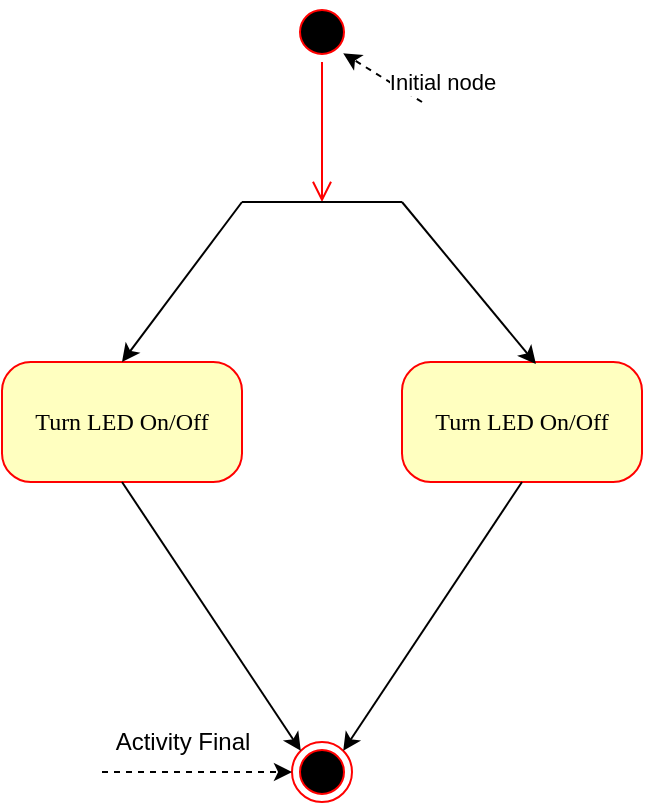<mxfile version="12.4.0" type="device" pages="1"><diagram name="Page-1" id="58cdce13-f638-feb5-8d6f-7d28b1aa9fa0"><mxGraphModel dx="1182" dy="795" grid="1" gridSize="10" guides="1" tooltips="1" connect="1" arrows="1" fold="1" page="1" pageScale="1" pageWidth="1100" pageHeight="850" background="#ffffff" math="0" shadow="0"><root><mxCell id="0"/><mxCell id="1" parent="0"/><mxCell id="382b91b5511bd0f7-1" value="" style="ellipse;html=1;shape=startState;fillColor=#000000;strokeColor=#ff0000;rounded=1;shadow=0;comic=0;labelBackgroundColor=none;fontFamily=Verdana;fontSize=12;fontColor=#000000;align=center;direction=south;" parent="1" vertex="1"><mxGeometry x="545" y="20" width="30" height="30" as="geometry"/></mxCell><mxCell id="382b91b5511bd0f7-6" value="Turn LED On/Off" style="rounded=1;whiteSpace=wrap;html=1;arcSize=24;fillColor=#ffffc0;strokeColor=#ff0000;shadow=0;comic=0;labelBackgroundColor=none;fontFamily=Verdana;fontSize=12;fontColor=#000000;align=center;" parent="1" vertex="1"><mxGeometry x="600" y="200" width="120" height="60" as="geometry"/></mxCell><mxCell id="2a3bc250acf0617d-9" style="edgeStyle=orthogonalEdgeStyle;html=1;labelBackgroundColor=none;endArrow=open;endSize=8;strokeColor=#ff0000;fontFamily=Verdana;fontSize=12;align=left;exitX=1;exitY=0.5;exitDx=0;exitDy=0;" parent="1" source="382b91b5511bd0f7-1" edge="1"><mxGeometry relative="1" as="geometry"><mxPoint x="560" y="120" as="targetPoint"/></mxGeometry></mxCell><mxCell id="eKEMVUfgvQ-iY_E6JP74-1" value="" style="endArrow=none;html=1;" edge="1" parent="1"><mxGeometry width="50" height="50" relative="1" as="geometry"><mxPoint x="520" y="120" as="sourcePoint"/><mxPoint x="600" y="120" as="targetPoint"/></mxGeometry></mxCell><mxCell id="eKEMVUfgvQ-iY_E6JP74-2" value="Turn LED On/Off" style="rounded=1;whiteSpace=wrap;html=1;arcSize=24;fillColor=#ffffc0;strokeColor=#ff0000;shadow=0;comic=0;labelBackgroundColor=none;fontFamily=Verdana;fontSize=12;fontColor=#000000;align=center;" vertex="1" parent="1"><mxGeometry x="400" y="200" width="120" height="60" as="geometry"/></mxCell><mxCell id="eKEMVUfgvQ-iY_E6JP74-3" value="" style="endArrow=classic;html=1;entryX=0.5;entryY=0;entryDx=0;entryDy=0;" edge="1" parent="1" target="eKEMVUfgvQ-iY_E6JP74-2"><mxGeometry width="50" height="50" relative="1" as="geometry"><mxPoint x="520" y="120" as="sourcePoint"/><mxPoint x="150" y="720" as="targetPoint"/></mxGeometry></mxCell><mxCell id="eKEMVUfgvQ-iY_E6JP74-4" value="" style="endArrow=classic;html=1;entryX=0.558;entryY=0.017;entryDx=0;entryDy=0;entryPerimeter=0;" edge="1" parent="1" target="382b91b5511bd0f7-6"><mxGeometry width="50" height="50" relative="1" as="geometry"><mxPoint x="600" y="120" as="sourcePoint"/><mxPoint x="150" y="720" as="targetPoint"/></mxGeometry></mxCell><mxCell id="24f968d109e7d6b4-3" value="" style="ellipse;html=1;shape=endState;fillColor=#000000;strokeColor=#ff0000;rounded=1;shadow=0;comic=0;labelBackgroundColor=none;fontFamily=Verdana;fontSize=12;fontColor=#000000;align=center;" parent="1" vertex="1"><mxGeometry x="545" y="390" width="30" height="30" as="geometry"/></mxCell><mxCell id="eKEMVUfgvQ-iY_E6JP74-7" value="" style="endArrow=classic;html=1;entryX=0;entryY=0;entryDx=0;entryDy=0;exitX=0.5;exitY=1;exitDx=0;exitDy=0;" edge="1" parent="1" source="eKEMVUfgvQ-iY_E6JP74-2" target="24f968d109e7d6b4-3"><mxGeometry width="50" height="50" relative="1" as="geometry"><mxPoint x="400" y="490" as="sourcePoint"/><mxPoint x="450" y="440" as="targetPoint"/></mxGeometry></mxCell><mxCell id="eKEMVUfgvQ-iY_E6JP74-8" value="" style="endArrow=classic;html=1;exitX=0.5;exitY=1;exitDx=0;exitDy=0;entryX=1;entryY=0;entryDx=0;entryDy=0;" edge="1" parent="1" source="382b91b5511bd0f7-6" target="24f968d109e7d6b4-3"><mxGeometry width="50" height="50" relative="1" as="geometry"><mxPoint x="690" y="270" as="sourcePoint"/><mxPoint x="450" y="440" as="targetPoint"/></mxGeometry></mxCell><mxCell id="eKEMVUfgvQ-iY_E6JP74-10" value="Initial node" style="endArrow=classic;html=1;dashed=1;entryX=1;entryY=0;entryDx=0;entryDy=0;" edge="1" parent="1" target="382b91b5511bd0f7-1"><mxGeometry x="-1" y="-14" width="50" height="50" relative="1" as="geometry"><mxPoint x="610" y="70" as="sourcePoint"/><mxPoint x="730" y="70" as="targetPoint"/><mxPoint x="3" y="2" as="offset"/></mxGeometry></mxCell><mxCell id="eKEMVUfgvQ-iY_E6JP74-11" value="" style="endArrow=classic;html=1;dashed=1;entryX=0;entryY=0.5;entryDx=0;entryDy=0;" edge="1" parent="1" target="24f968d109e7d6b4-3"><mxGeometry width="50" height="50" relative="1" as="geometry"><mxPoint x="450" y="405" as="sourcePoint"/><mxPoint x="450" y="440" as="targetPoint"/></mxGeometry></mxCell><mxCell id="eKEMVUfgvQ-iY_E6JP74-12" value="Activity Final" style="text;html=1;align=center;verticalAlign=middle;resizable=0;points=[];;labelBackgroundColor=#ffffff;" vertex="1" connectable="0" parent="eKEMVUfgvQ-iY_E6JP74-11"><mxGeometry x="-0.789" y="-3" relative="1" as="geometry"><mxPoint x="30" y="-18" as="offset"/></mxGeometry></mxCell></root></mxGraphModel></diagram></mxfile>